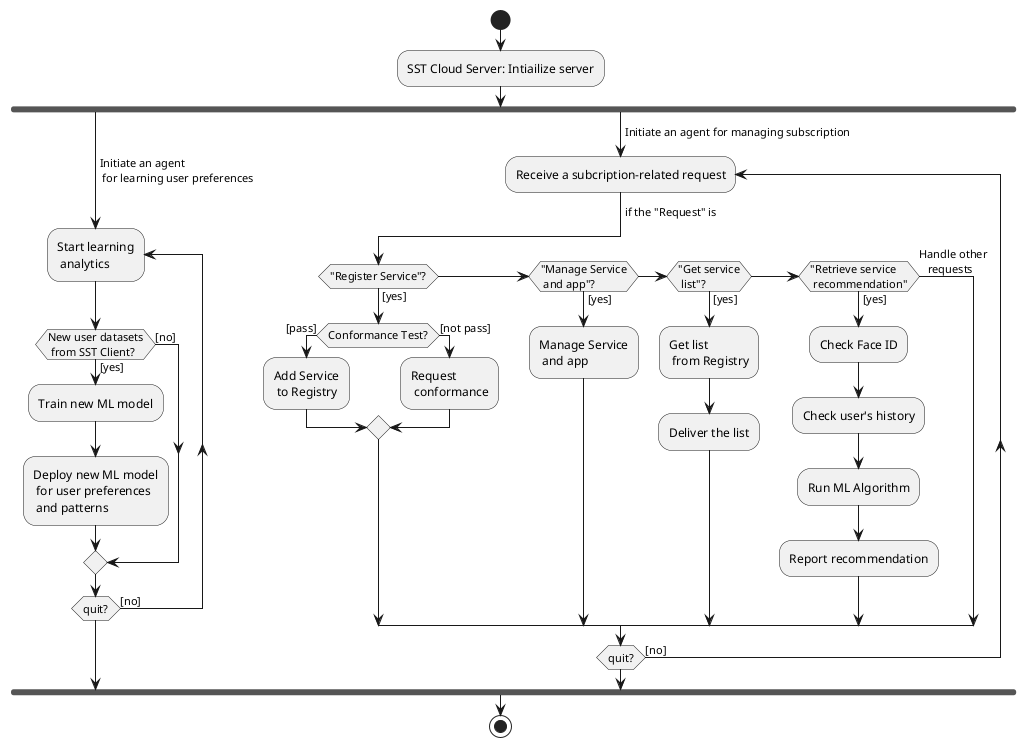 @startuml
start
:SST Cloud Server: Intiailize server;

fork

-> Initiate an agent\n for learning user preferences;

repeat:Start learning\n analytics;

if (New user datasets
 from SST Client?) then ([yes])

  :Train new ML model;

  :Deploy new ML model
   for user preferences
   and patterns;
else ([no]) 
endif 
repeat while(quit?) is ([no])

fork again

-> Initiate an agent for managing subscription;
repeat:Receive a subcription-related request;
  -> if the "Request" is;
  if ("Register Service"?) then ([yes])
    if (Conformance Test?) then ([pass])
      :Add Service
       to Registry;
    else ([not pass])
      :Request
       conformance;
    endif
    
  elseif ("Manage Service\n and app"?) then ([yes])
    :Manage Service\n and app;

  elseif ("Get service\n list"?) then ([yes])
    :Get list
     from Registry;
    :Deliver the list; 
  elseif ("Retrieve service\n recommendation") then ([yes])
    :Check Face ID;
    :Check user's history;
    :Run ML Algorithm;
    :Report recommendation;
  else (Handle other
   requests)
  endif

repeat while (quit?) is ([no])

endfork

stop
@enduml